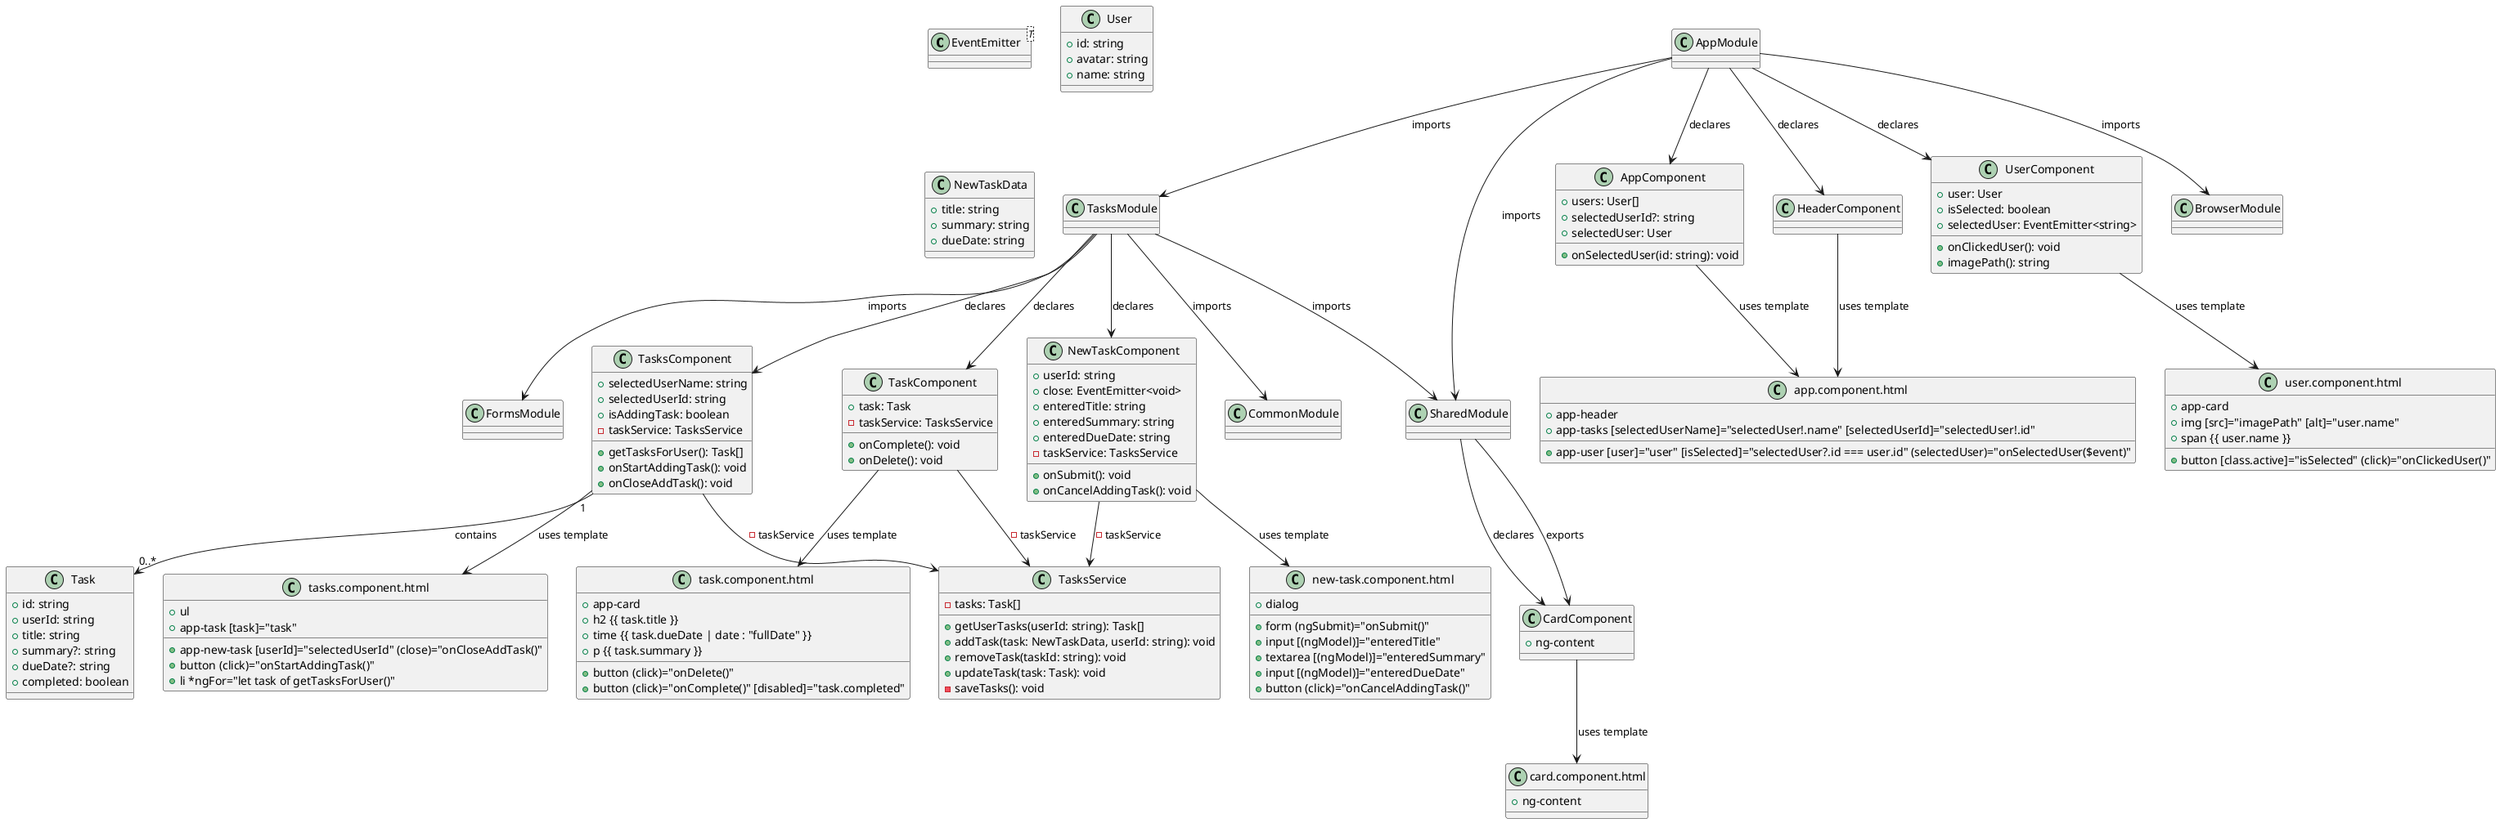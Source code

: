 @startuml  UML Diagram with NgModule

class EventEmitter<T> {
}

class TasksService {
  -tasks: Task[]
  +getUserTasks(userId: string): Task[]
  +addTask(task: NewTaskData, userId: string): void
  +removeTask(taskId: string): void
  +updateTask(task: Task): void
  -saveTasks(): void
}

class AppModule {
}

class TasksModule {
}

class SharedModule {
}

class AppComponent {
  +users: User[]
  +selectedUserId?: string
  +selectedUser: User
  +onSelectedUser(id: string): void
}

class UserComponent {
  +user: User
  +isSelected: boolean
  +selectedUser: EventEmitter<string>
  +onClickedUser(): void
  +imagePath(): string
}

class TasksComponent {
  +selectedUserName: string
  +selectedUserId: string
  +isAddingTask: boolean
  +getTasksForUser(): Task[]
  +onStartAddingTask(): void
  +onCloseAddTask(): void
  -taskService: TasksService
}

class TaskComponent {
  +task: Task
  +onComplete(): void
  +onDelete(): void
  -taskService: TasksService
}

class NewTaskComponent {
  +userId: string
  +close: EventEmitter<void>
  +enteredTitle: string
  +enteredSummary: string
  +enteredDueDate: string
  +onSubmit(): void
  +onCancelAddingTask(): void
  -taskService: TasksService
}

class CardComponent {
  +ng-content
}

class HeaderComponent {
}

class User {
  +id: string
  +avatar: string
  +name: string
}

class Task {
  +id: string
  +userId: string
  +title: string
  +summary?: string
  +dueDate?: string
  +completed: boolean
}

class NewTaskData {
  +title: string
  +summary: string
  +dueDate: string
}

class "app.component.html" as AppComponentTemplate {
  +app-header
  +app-user [user]="user" [isSelected]="selectedUser?.id === user.id" (selectedUser)="onSelectedUser($event)"
  +app-tasks [selectedUserName]="selectedUser!.name" [selectedUserId]="selectedUser!.id"
}

class "user.component.html" as UserComponentTemplate {
  +app-card
  +button [class.active]="isSelected" (click)="onClickedUser()"
  +img [src]="imagePath" [alt]="user.name"
  +span {{ user.name }}
}

class "tasks.component.html" as TasksComponentTemplate {
  +app-new-task [userId]="selectedUserId" (close)="onCloseAddTask()"
  +button (click)="onStartAddingTask()"
  +ul
  +li *ngFor="let task of getTasksForUser()"
  +app-task [task]="task"
}

class "task.component.html" as TaskComponentTemplate {
  +app-card
  +h2 {{ task.title }}
  +time {{ task.dueDate | date : "fullDate" }}
  +p {{ task.summary }}
  +button (click)="onDelete()"
  +button (click)="onComplete()" [disabled]="task.completed"
}

class "new-task.component.html" as NewTaskComponentTemplate {
  +dialog
  +form (ngSubmit)="onSubmit()"
  +input [(ngModel)]="enteredTitle"
  +textarea [(ngModel)]="enteredSummary"
  +input [(ngModel)]="enteredDueDate"
  +button (click)="onCancelAddingTask()"
}

class "card.component.html" as CardComponentTemplate {
  +ng-content
}

AppComponent --> AppComponentTemplate : uses template
UserComponent --> UserComponentTemplate : uses template
TasksComponent --> TasksComponentTemplate : uses template
TaskComponent --> TaskComponentTemplate : uses template
NewTaskComponent --> NewTaskComponentTemplate : uses template
CardComponent --> CardComponentTemplate : uses template
HeaderComponent --> AppComponentTemplate : uses template

AppModule --> AppComponent : declares
AppModule --> HeaderComponent : declares
AppModule --> UserComponent : declares
AppModule --> BrowserModule : imports
AppModule --> SharedModule : imports
AppModule --> TasksModule : imports

TasksModule --> TasksComponent : declares
TasksModule --> TaskComponent : declares
TasksModule --> NewTaskComponent : declares
TasksModule --> CommonModule : imports
TasksModule --> FormsModule : imports
TasksModule --> SharedModule : imports

SharedModule --> CardComponent : declares
SharedModule --> CardComponent : exports

TasksComponent "1" --> "0..*" Task : contains
TasksComponent --> TasksService : -taskService
TaskComponent --> TasksService : -taskService
NewTaskComponent --> TasksService : -taskService

@enduml
